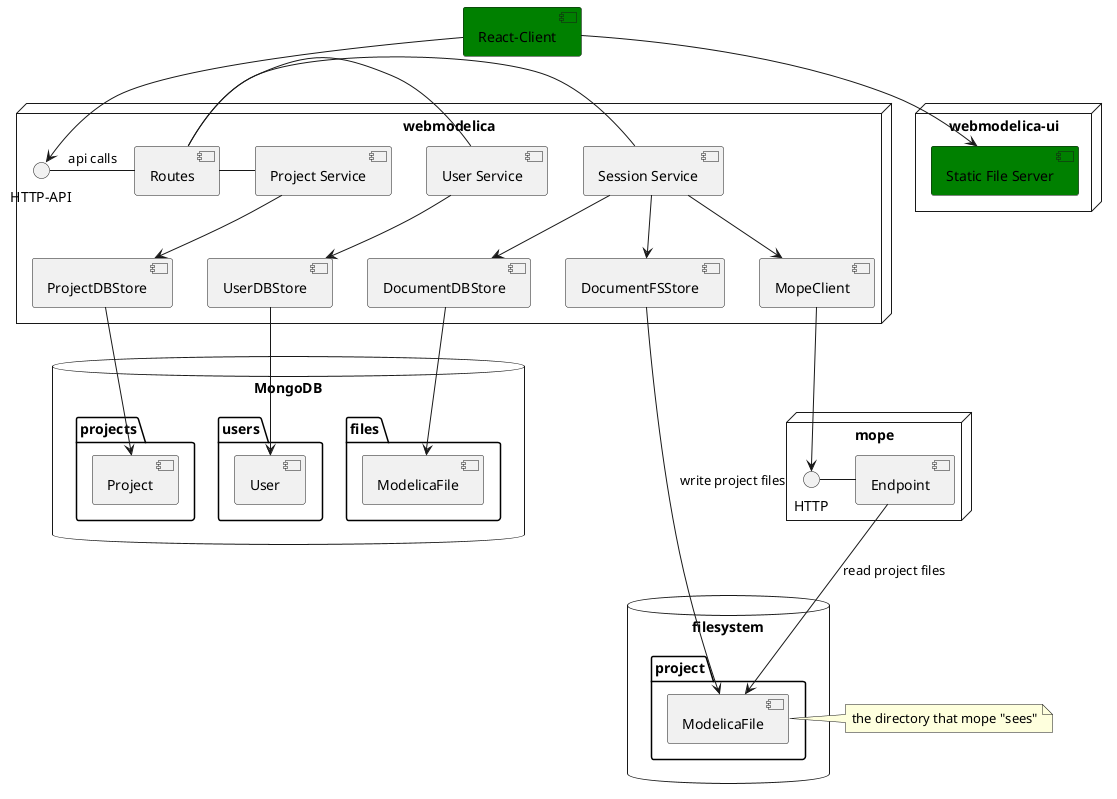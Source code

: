 @startuml

[React-Client] #Green

node "webmodelica-ui" {
  [Static File Server] #Green
  [React-Client] --> [Static File Server]
}

node "webmodelica" {
  () "HTTP-API" as wm_http
  [React-Client] --> wm_http
  wm_http - [Routes] : "api calls"

  [Routes] - [Session Service]
  [Routes] - [Project Service]
  [Routes] - [User Service]

  [Project Service] --> [ProjectDBStore]
  [User Service] --> [UserDBStore]

  [Session Service] --> [DocumentFSStore]
  [Session Service] --> [DocumentDBStore]
  [Session Service] --> [MopeClient]

}

node "mope" {
  () "HTTP" as mope_http
  [MopeClient] --> mope_http
  mope_http - [Endpoint]
}

database "MongoDB" {
  folder "users" {
    [User]
  }
  folder "projects" {
    [Project]
  }
  folder "files" {
    [ModelicaFile] as doc_file
  }
}

database "filesystem" {
  folder "project" {
    [ModelicaFile] as fs_file
  }
}
note left of fs_file : the directory that mope "sees"

[ProjectDBStore] --> [Project]
[UserDBStore] --> [User]
[DocumentDBStore] --> doc_file
[DocumentFSStore] --> fs_file : write project files

[Endpoint] --> fs_file : read project files
@enduml
